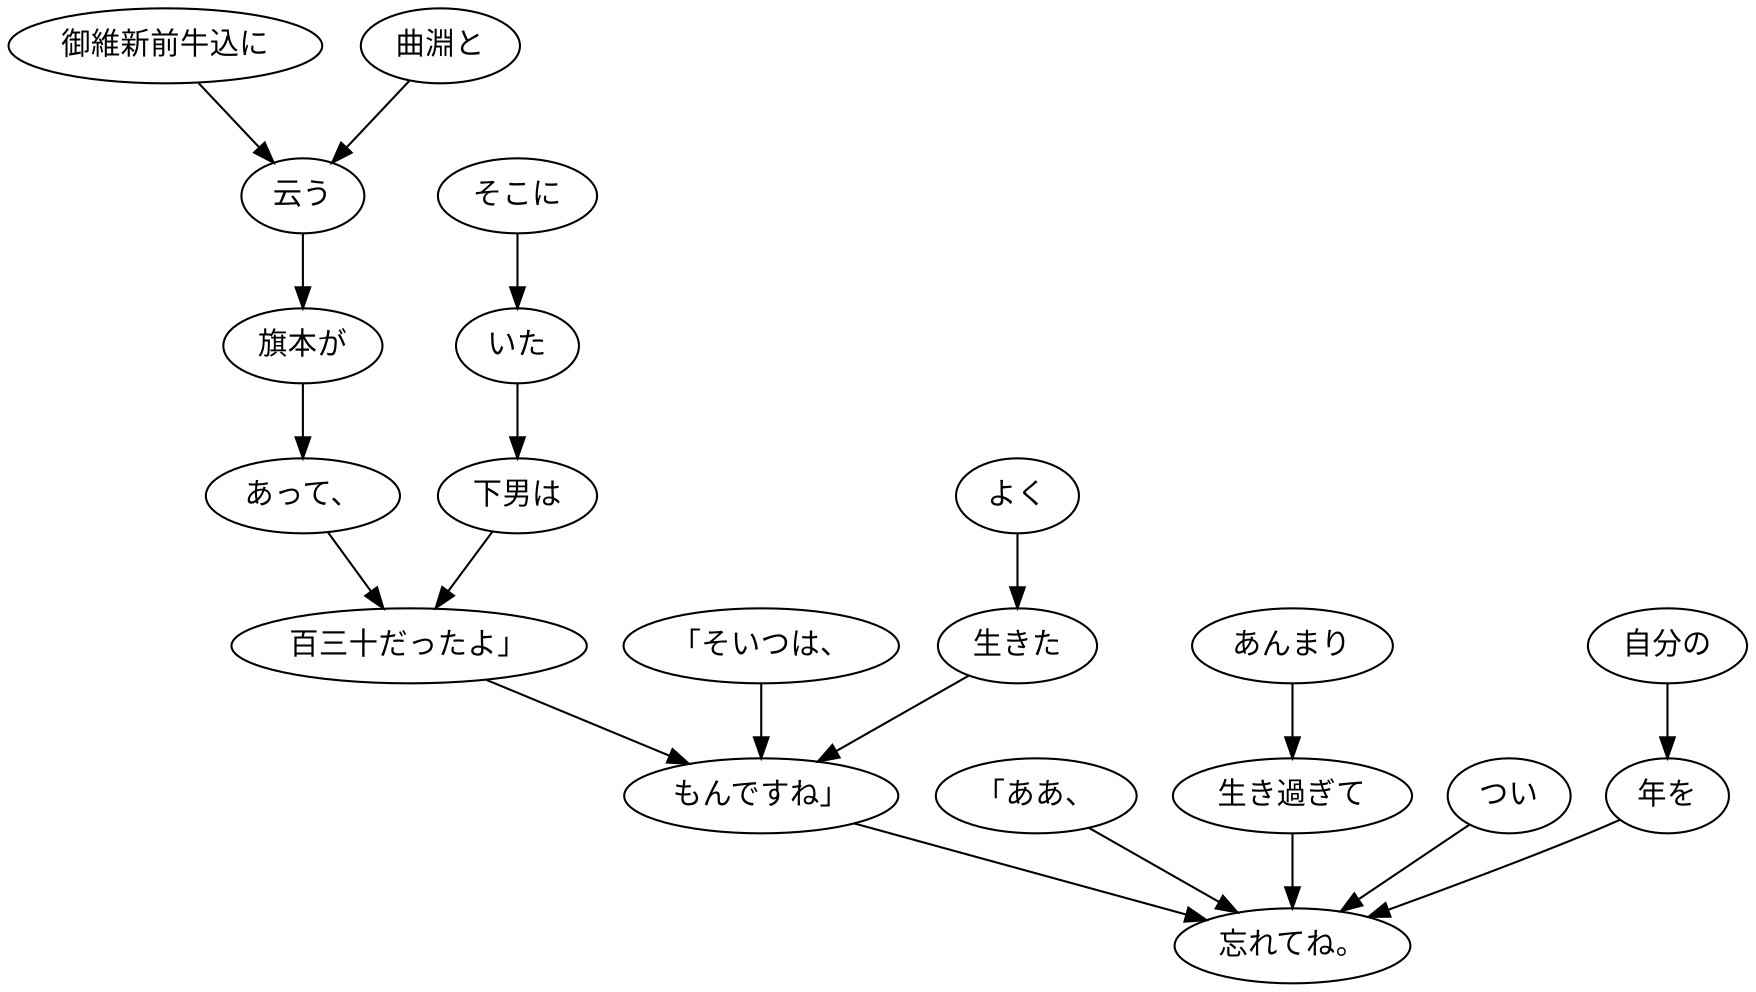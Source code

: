 digraph graph4373 {
	node0 [label="御維新前牛込に"];
	node1 [label="曲淵と"];
	node2 [label="云う"];
	node3 [label="旗本が"];
	node4 [label="あって、"];
	node5 [label="そこに"];
	node6 [label="いた"];
	node7 [label="下男は"];
	node8 [label="百三十だったよ」"];
	node9 [label="「そいつは、"];
	node10 [label="よく"];
	node11 [label="生きた"];
	node12 [label="もんですね」"];
	node13 [label="「ああ、"];
	node14 [label="あんまり"];
	node15 [label="生き過ぎて"];
	node16 [label="つい"];
	node17 [label="自分の"];
	node18 [label="年を"];
	node19 [label="忘れてね。"];
	node0 -> node2;
	node1 -> node2;
	node2 -> node3;
	node3 -> node4;
	node4 -> node8;
	node5 -> node6;
	node6 -> node7;
	node7 -> node8;
	node8 -> node12;
	node9 -> node12;
	node10 -> node11;
	node11 -> node12;
	node12 -> node19;
	node13 -> node19;
	node14 -> node15;
	node15 -> node19;
	node16 -> node19;
	node17 -> node18;
	node18 -> node19;
}
